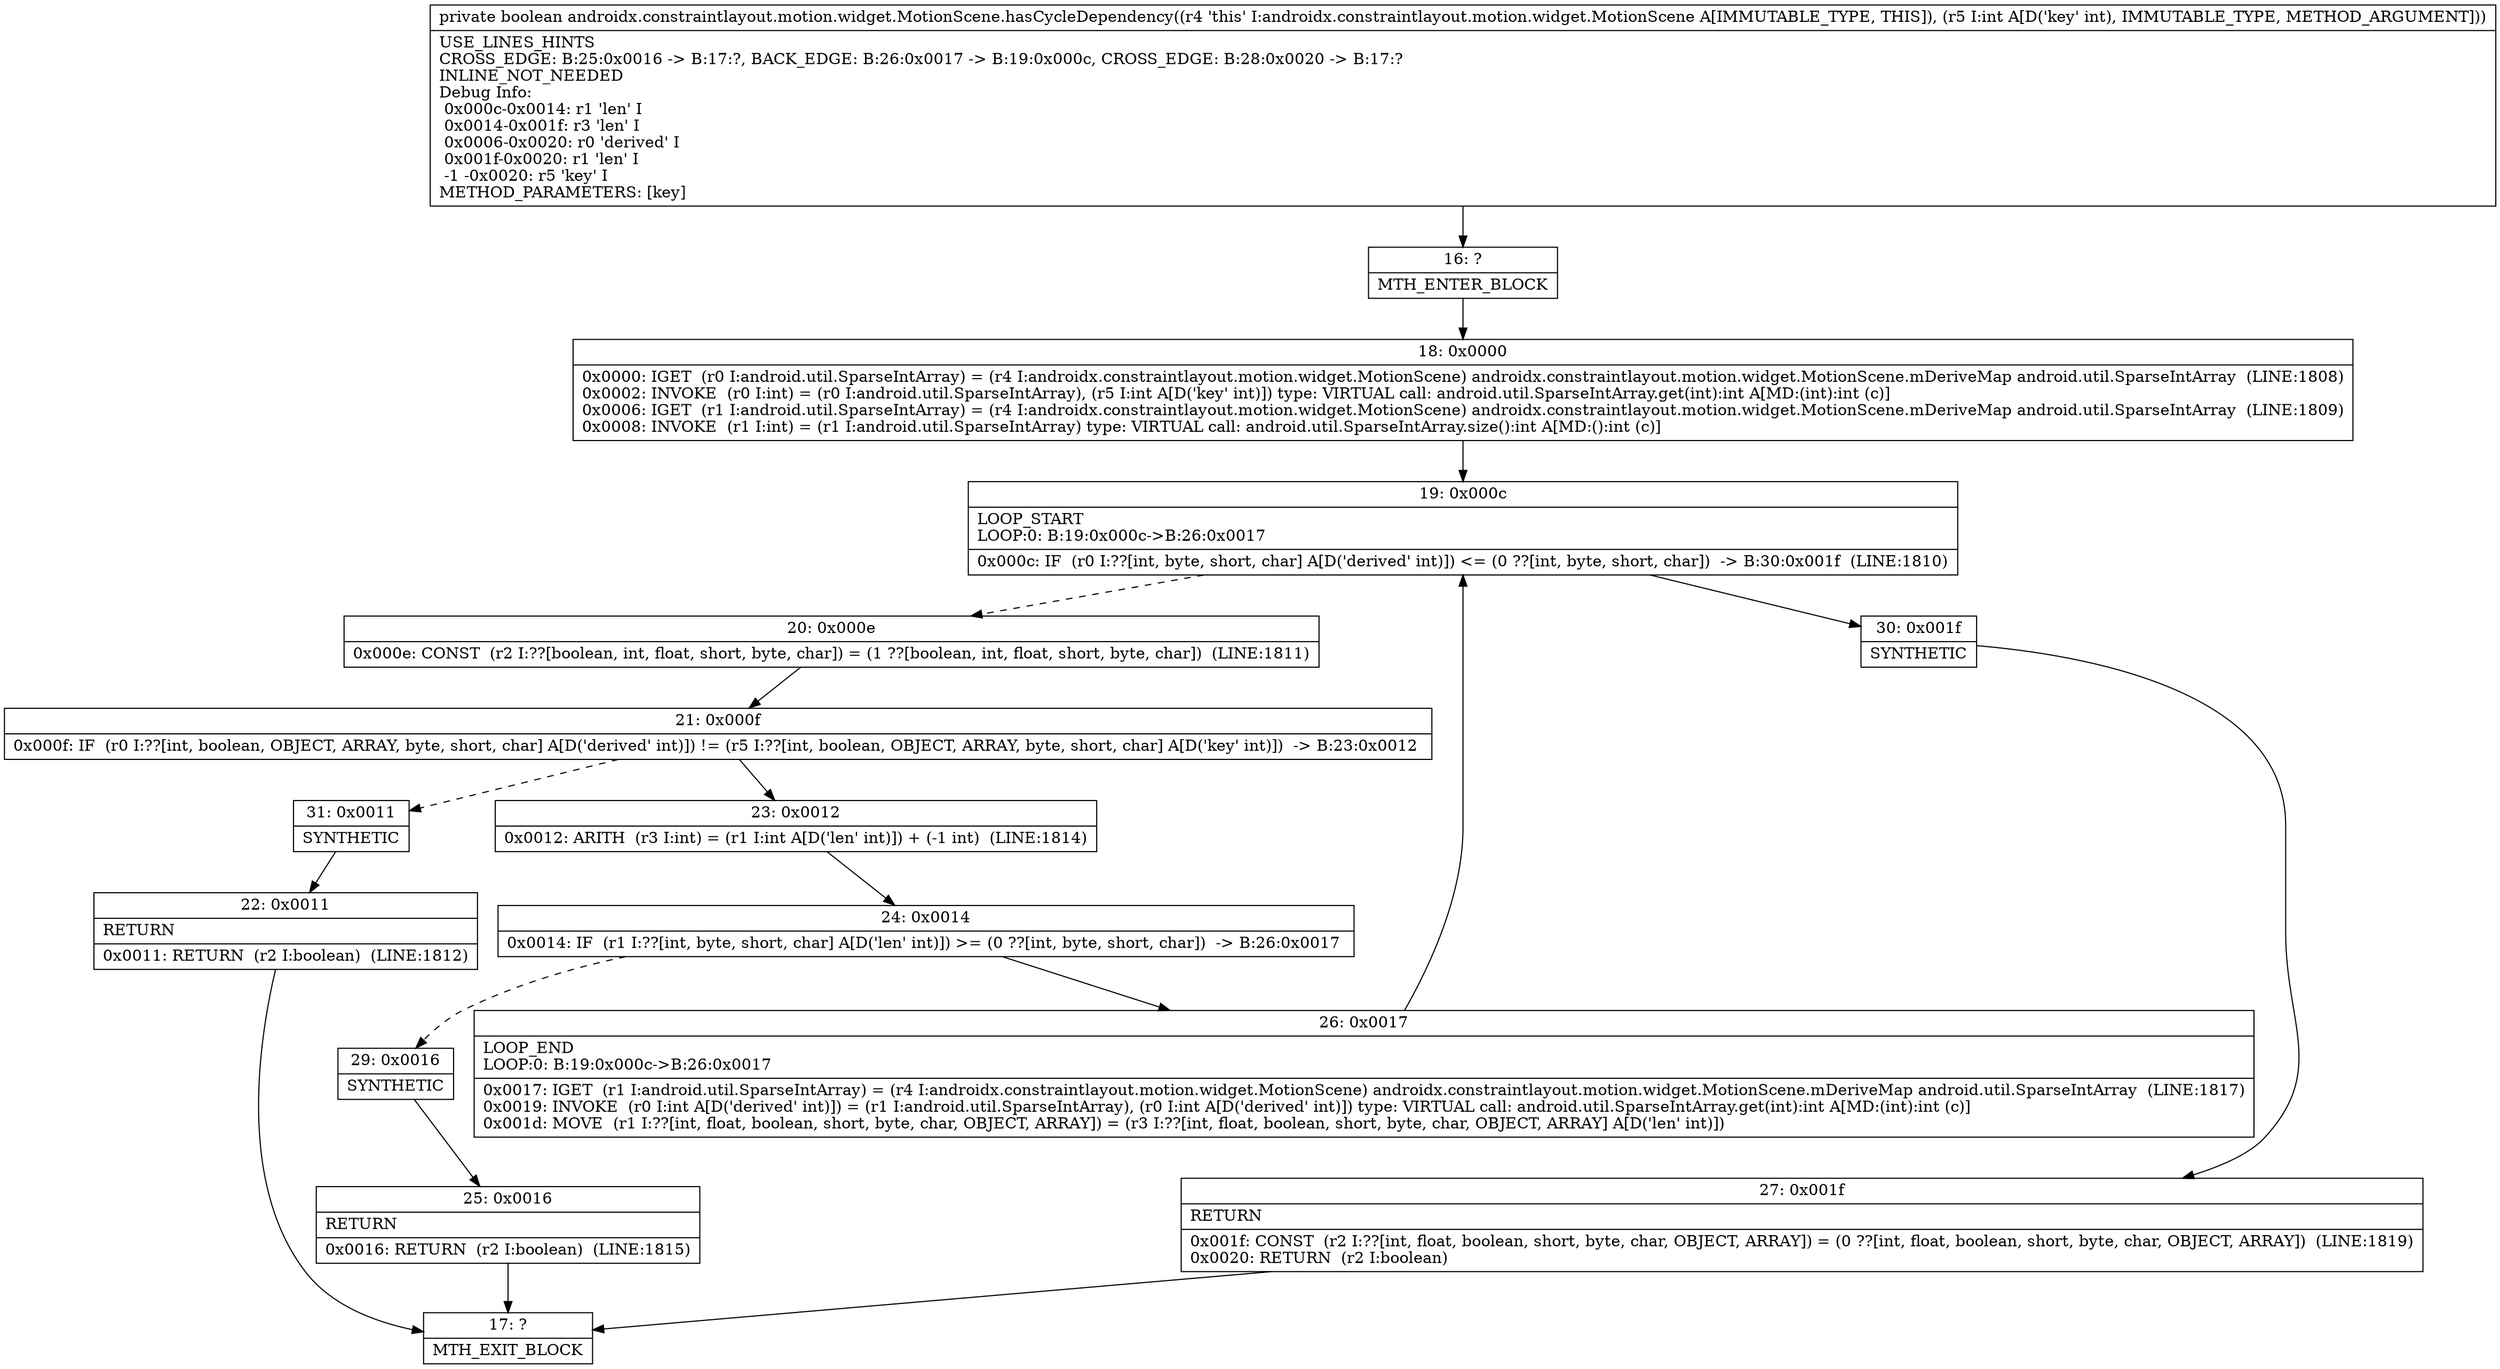 digraph "CFG forandroidx.constraintlayout.motion.widget.MotionScene.hasCycleDependency(I)Z" {
Node_16 [shape=record,label="{16\:\ ?|MTH_ENTER_BLOCK\l}"];
Node_18 [shape=record,label="{18\:\ 0x0000|0x0000: IGET  (r0 I:android.util.SparseIntArray) = (r4 I:androidx.constraintlayout.motion.widget.MotionScene) androidx.constraintlayout.motion.widget.MotionScene.mDeriveMap android.util.SparseIntArray  (LINE:1808)\l0x0002: INVOKE  (r0 I:int) = (r0 I:android.util.SparseIntArray), (r5 I:int A[D('key' int)]) type: VIRTUAL call: android.util.SparseIntArray.get(int):int A[MD:(int):int (c)]\l0x0006: IGET  (r1 I:android.util.SparseIntArray) = (r4 I:androidx.constraintlayout.motion.widget.MotionScene) androidx.constraintlayout.motion.widget.MotionScene.mDeriveMap android.util.SparseIntArray  (LINE:1809)\l0x0008: INVOKE  (r1 I:int) = (r1 I:android.util.SparseIntArray) type: VIRTUAL call: android.util.SparseIntArray.size():int A[MD:():int (c)]\l}"];
Node_19 [shape=record,label="{19\:\ 0x000c|LOOP_START\lLOOP:0: B:19:0x000c\-\>B:26:0x0017\l|0x000c: IF  (r0 I:??[int, byte, short, char] A[D('derived' int)]) \<= (0 ??[int, byte, short, char])  \-\> B:30:0x001f  (LINE:1810)\l}"];
Node_20 [shape=record,label="{20\:\ 0x000e|0x000e: CONST  (r2 I:??[boolean, int, float, short, byte, char]) = (1 ??[boolean, int, float, short, byte, char])  (LINE:1811)\l}"];
Node_21 [shape=record,label="{21\:\ 0x000f|0x000f: IF  (r0 I:??[int, boolean, OBJECT, ARRAY, byte, short, char] A[D('derived' int)]) != (r5 I:??[int, boolean, OBJECT, ARRAY, byte, short, char] A[D('key' int)])  \-\> B:23:0x0012 \l}"];
Node_23 [shape=record,label="{23\:\ 0x0012|0x0012: ARITH  (r3 I:int) = (r1 I:int A[D('len' int)]) + (\-1 int)  (LINE:1814)\l}"];
Node_24 [shape=record,label="{24\:\ 0x0014|0x0014: IF  (r1 I:??[int, byte, short, char] A[D('len' int)]) \>= (0 ??[int, byte, short, char])  \-\> B:26:0x0017 \l}"];
Node_26 [shape=record,label="{26\:\ 0x0017|LOOP_END\lLOOP:0: B:19:0x000c\-\>B:26:0x0017\l|0x0017: IGET  (r1 I:android.util.SparseIntArray) = (r4 I:androidx.constraintlayout.motion.widget.MotionScene) androidx.constraintlayout.motion.widget.MotionScene.mDeriveMap android.util.SparseIntArray  (LINE:1817)\l0x0019: INVOKE  (r0 I:int A[D('derived' int)]) = (r1 I:android.util.SparseIntArray), (r0 I:int A[D('derived' int)]) type: VIRTUAL call: android.util.SparseIntArray.get(int):int A[MD:(int):int (c)]\l0x001d: MOVE  (r1 I:??[int, float, boolean, short, byte, char, OBJECT, ARRAY]) = (r3 I:??[int, float, boolean, short, byte, char, OBJECT, ARRAY] A[D('len' int)]) \l}"];
Node_29 [shape=record,label="{29\:\ 0x0016|SYNTHETIC\l}"];
Node_25 [shape=record,label="{25\:\ 0x0016|RETURN\l|0x0016: RETURN  (r2 I:boolean)  (LINE:1815)\l}"];
Node_17 [shape=record,label="{17\:\ ?|MTH_EXIT_BLOCK\l}"];
Node_31 [shape=record,label="{31\:\ 0x0011|SYNTHETIC\l}"];
Node_22 [shape=record,label="{22\:\ 0x0011|RETURN\l|0x0011: RETURN  (r2 I:boolean)  (LINE:1812)\l}"];
Node_30 [shape=record,label="{30\:\ 0x001f|SYNTHETIC\l}"];
Node_27 [shape=record,label="{27\:\ 0x001f|RETURN\l|0x001f: CONST  (r2 I:??[int, float, boolean, short, byte, char, OBJECT, ARRAY]) = (0 ??[int, float, boolean, short, byte, char, OBJECT, ARRAY])  (LINE:1819)\l0x0020: RETURN  (r2 I:boolean) \l}"];
MethodNode[shape=record,label="{private boolean androidx.constraintlayout.motion.widget.MotionScene.hasCycleDependency((r4 'this' I:androidx.constraintlayout.motion.widget.MotionScene A[IMMUTABLE_TYPE, THIS]), (r5 I:int A[D('key' int), IMMUTABLE_TYPE, METHOD_ARGUMENT]))  | USE_LINES_HINTS\lCROSS_EDGE: B:25:0x0016 \-\> B:17:?, BACK_EDGE: B:26:0x0017 \-\> B:19:0x000c, CROSS_EDGE: B:28:0x0020 \-\> B:17:?\lINLINE_NOT_NEEDED\lDebug Info:\l  0x000c\-0x0014: r1 'len' I\l  0x0014\-0x001f: r3 'len' I\l  0x0006\-0x0020: r0 'derived' I\l  0x001f\-0x0020: r1 'len' I\l  \-1 \-0x0020: r5 'key' I\lMETHOD_PARAMETERS: [key]\l}"];
MethodNode -> Node_16;Node_16 -> Node_18;
Node_18 -> Node_19;
Node_19 -> Node_20[style=dashed];
Node_19 -> Node_30;
Node_20 -> Node_21;
Node_21 -> Node_23;
Node_21 -> Node_31[style=dashed];
Node_23 -> Node_24;
Node_24 -> Node_26;
Node_24 -> Node_29[style=dashed];
Node_26 -> Node_19;
Node_29 -> Node_25;
Node_25 -> Node_17;
Node_31 -> Node_22;
Node_22 -> Node_17;
Node_30 -> Node_27;
Node_27 -> Node_17;
}


